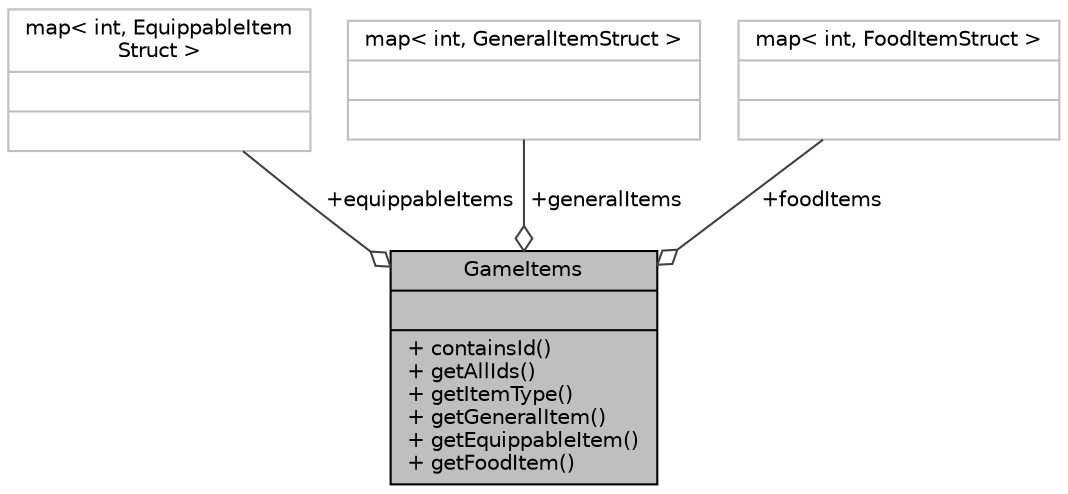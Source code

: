 digraph "GameItems"
{
 // LATEX_PDF_SIZE
  edge [fontname="Helvetica",fontsize="10",labelfontname="Helvetica",labelfontsize="10"];
  node [fontname="Helvetica",fontsize="10",shape=record];
  Node1 [label="{GameItems\n||+ containsId()\l+ getAllIds()\l+ getItemType()\l+ getGeneralItem()\l+ getEquippableItem()\l+ getFoodItem()\l}",height=0.2,width=0.4,color="black", fillcolor="grey75", style="filled", fontcolor="black",tooltip="Contains all the item data in the game. This is used to load item assets into memory and create item ..."];
  Node2 -> Node1 [color="grey25",fontsize="10",style="solid",label=" +equippableItems" ,arrowhead="odiamond",fontname="Helvetica"];
  Node2 [label="{map\< int, EquippableItem\lStruct \>\n||}",height=0.2,width=0.4,color="grey75", fillcolor="white", style="filled",tooltip=" "];
  Node3 -> Node1 [color="grey25",fontsize="10",style="solid",label=" +generalItems" ,arrowhead="odiamond",fontname="Helvetica"];
  Node3 [label="{map\< int, GeneralItemStruct \>\n||}",height=0.2,width=0.4,color="grey75", fillcolor="white", style="filled",tooltip=" "];
  Node4 -> Node1 [color="grey25",fontsize="10",style="solid",label=" +foodItems" ,arrowhead="odiamond",fontname="Helvetica"];
  Node4 [label="{map\< int, FoodItemStruct \>\n||}",height=0.2,width=0.4,color="grey75", fillcolor="white", style="filled",tooltip=" "];
}
